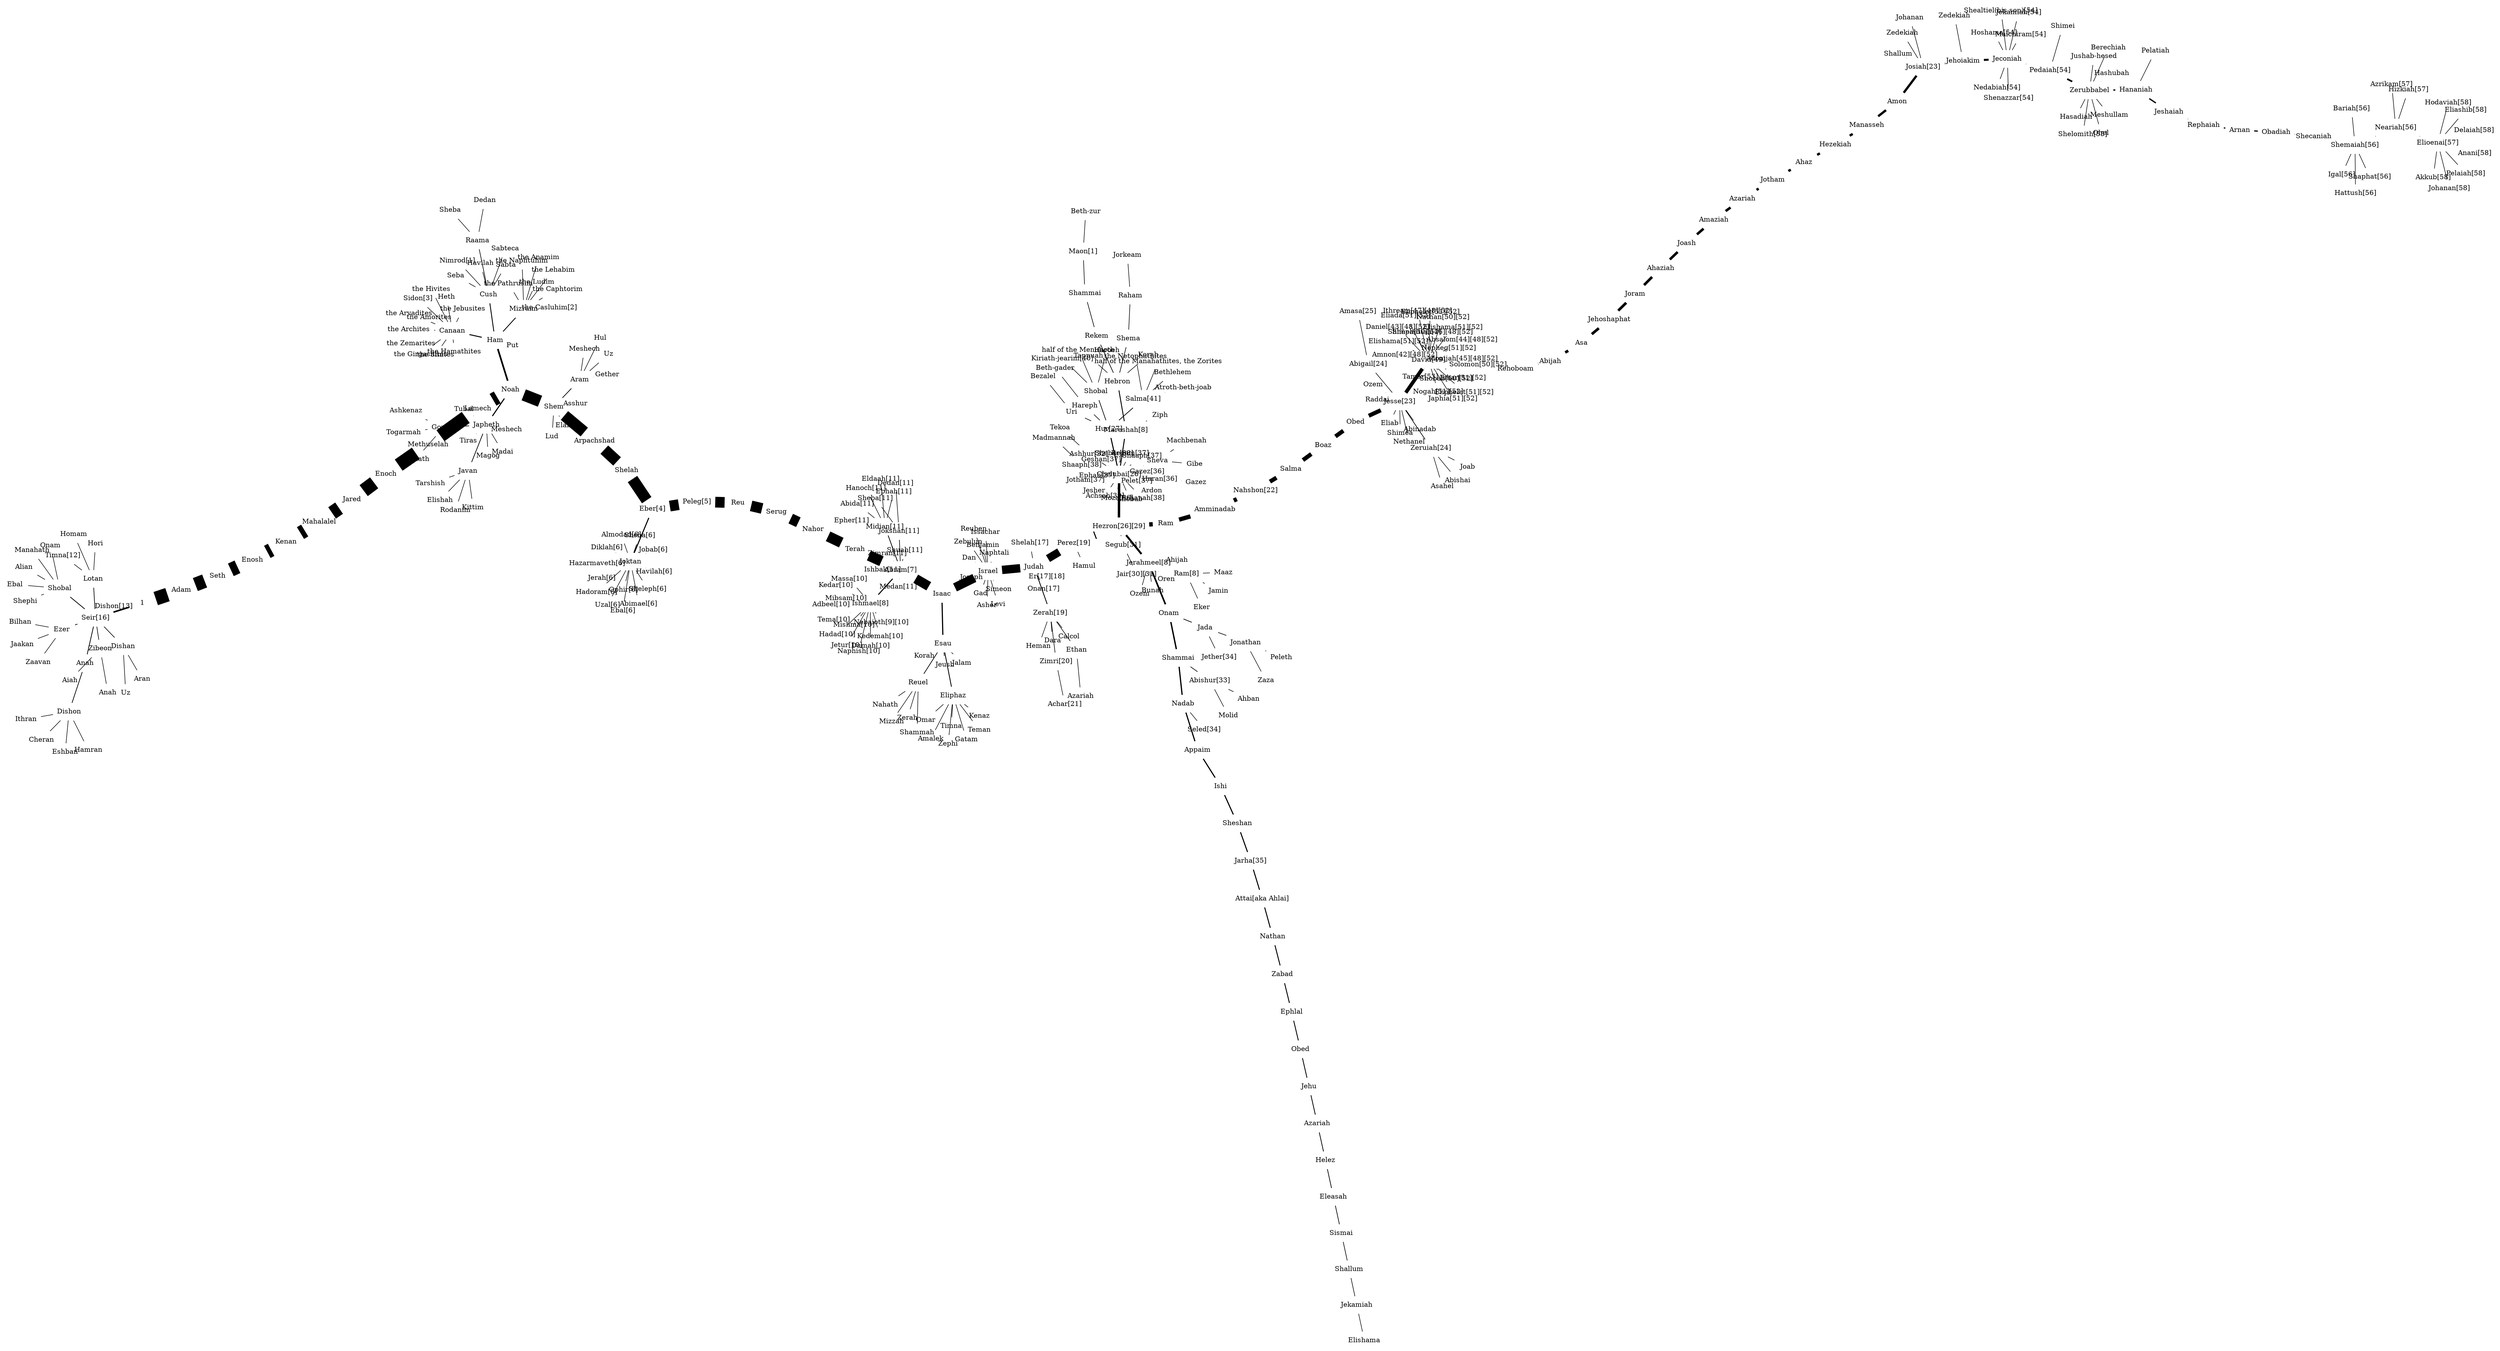 digraph G {
layout=neato
node [shape=plaintext]
10 [label="Adam"]
1 -> 10 [penwidth=28.6984126984 arrowhead=none]
11 [label="Seth"]
10 -> 11 [penwidth=28.619047619 arrowhead=none]
12 [label="Enosh"]
11 -> 12 [penwidth=28.5396825397 arrowhead=none]
13 [label="Kenan"]
12 -> 13 [penwidth=28.4603174603 arrowhead=none]
14 [label="Mahalalel"]
13 -> 14 [penwidth=28.380952381 arrowhead=none]
15 [label="Jared"]
14 -> 15 [penwidth=28.3015873016 arrowhead=none]
16 [label="Enoch"]
15 -> 16 [penwidth=28.2222222222 arrowhead=none]
17 [label="Methuselah"]
16 -> 17 [penwidth=28.1428571429 arrowhead=none]
18 [label="Lamech"]
17 -> 18 [penwidth=28.0634920635 arrowhead=none]
19 [label="Noah"]
18 -> 19 [penwidth=27.9841269841 arrowhead=none]
20 [label="Shem"]
19 -> 20 [penwidth=24.253968254 arrowhead=none]
21 [label="Elam"]
20 -> 21 [penwidth=1.07936507937 arrowhead=none]
22 [label="Asshur"]
20 -> 22 [penwidth=1.07936507937 arrowhead=none]
23 [label="Arpachshad"]
20 -> 23 [penwidth=23.5396825397 arrowhead=none]
24 [label="Shelah"]
23 -> 24 [penwidth=23.4603174603 arrowhead=none]
25 [label="Eber[4]"]
24 -> 25 [penwidth=23.380952381 arrowhead=none]
26 [label="Peleg[5]"]
25 -> 26 [penwidth=22.1904761905 arrowhead=none]
27 [label="Reu"]
26 -> 27 [penwidth=22.1111111111 arrowhead=none]
28 [label="Serug"]
27 -> 28 [penwidth=22.0317460317 arrowhead=none]
29 [label="Nahor"]
28 -> 29 [penwidth=21.9523809524 arrowhead=none]
30 [label="Terah"]
29 -> 30 [penwidth=21.873015873 arrowhead=none]
31 [label="Abram[7]"]
30 -> 31 [penwidth=21.7936507937 arrowhead=none]
32 [label="Isaac"]
31 -> 32 [penwidth=19.6507936508 arrowhead=none]
33 [label="Esau"]
32 -> 33 [penwidth=2.34920634921 arrowhead=none]
34 [label="Eliphaz"]
33 -> 34 [penwidth=1.63492063492 arrowhead=none]
35 [label="Teman"]
34 -> 35 [penwidth=1.07936507937 arrowhead=none]
36 [label="Omar"]
34 -> 36 [penwidth=1.07936507937 arrowhead=none]
37 [label="Zephi"]
34 -> 37 [penwidth=1.07936507937 arrowhead=none]
38 [label="Gatam"]
34 -> 38 [penwidth=1.07936507937 arrowhead=none]
39 [label="Kenaz"]
34 -> 39 [penwidth=1.07936507937 arrowhead=none]
40 [label="Timna"]
34 -> 40 [penwidth=1.07936507937 arrowhead=none]
41 [label="Amalek"]
34 -> 41 [penwidth=1.07936507937 arrowhead=none]
42 [label="Reuel"]
33 -> 42 [penwidth=1.39682539683 arrowhead=none]
43 [label="Nahath"]
42 -> 43 [penwidth=1.07936507937 arrowhead=none]
44 [label="Zerah"]
42 -> 44 [penwidth=1.07936507937 arrowhead=none]
45 [label="Shammah"]
42 -> 45 [penwidth=1.07936507937 arrowhead=none]
46 [label="Mizzah"]
42 -> 46 [penwidth=1.07936507937 arrowhead=none]
47 [label="Jeush"]
33 -> 47 [penwidth=1.07936507937 arrowhead=none]
48 [label="Jalam"]
33 -> 48 [penwidth=1.07936507937 arrowhead=none]
49 [label="Korah"]
33 -> 49 [penwidth=1.07936507937 arrowhead=none]
50 [label="Israel"]
32 -> 50 [penwidth=18.2222222222 arrowhead=none]
51 [label="Reuben"]
50 -> 51 [penwidth=1.07936507937 arrowhead=none]
52 [label="Simeon"]
50 -> 52 [penwidth=1.07936507937 arrowhead=none]
53 [label="Levi"]
50 -> 53 [penwidth=1.07936507937 arrowhead=none]
54 [label="Judah"]
50 -> 54 [penwidth=17.2698412698 arrowhead=none]
55 [label="Er[17][18]"]
54 -> 55 [penwidth=1.07936507937 arrowhead=none]
56 [label="Onan[17]"]
54 -> 56 [penwidth=1.07936507937 arrowhead=none]
57 [label="Shelah[17]"]
54 -> 57 [penwidth=1.07936507937 arrowhead=none]
58 [label="Perez[19]"]
54 -> 58 [penwidth=16.3174603175 arrowhead=none]
59 [label="Hezron[26][29]"]
58 -> 59 [penwidth=16.1587301587 arrowhead=none]
60 [label="Jerahmeel[8]"]
59 -> 60 [penwidth=4.01587301587 arrowhead=none]
61 [label="Ram[8]"]
60 -> 61 [penwidth=1.31746031746 arrowhead=none]
62 [label="Maaz"]
61 -> 62 [penwidth=1.07936507937 arrowhead=none]
63 [label="Jamin"]
61 -> 63 [penwidth=1.07936507937 arrowhead=none]
64 [label="Eker"]
61 -> 64 [penwidth=1.07936507937 arrowhead=none]
65 [label="Bunah"]
60 -> 65 [penwidth=1.07936507937 arrowhead=none]
66 [label="Oren"]
60 -> 66 [penwidth=1.07936507937 arrowhead=none]
67 [label="Ozem"]
60 -> 67 [penwidth=1.07936507937 arrowhead=none]
68 [label="Ahijah"]
60 -> 68 [penwidth=1.07936507937 arrowhead=none]
69 [label="Onam"]
60 -> 69 [penwidth=3.30158730159 arrowhead=none]
70 [label="Shammai"]
69 -> 70 [penwidth=2.8253968254 arrowhead=none]
71 [label="Nadab"]
70 -> 71 [penwidth=2.50793650794 arrowhead=none]
72 [label="Seled[34]"]
71 -> 72 [penwidth=1.07936507937 arrowhead=none]
73 [label="Appaim"]
71 -> 73 [penwidth=2.34920634921 arrowhead=none]
74 [label="Ishi"]
73 -> 74 [penwidth=2.26984126984 arrowhead=none]
75 [label="Sheshan"]
74 -> 75 [penwidth=2.19047619048 arrowhead=none]
76 [label="Jarha[35]"]
75 -> 76 [penwidth=2.11111111111 arrowhead=none]
77 [label="Attai[aka Ahlai]"]
76 -> 77 [penwidth=2.03174603175 arrowhead=none]
78 [label="Nathan"]
77 -> 78 [penwidth=1.95238095238 arrowhead=none]
79 [label="Zabad"]
78 -> 79 [penwidth=1.87301587302 arrowhead=none]
80 [label="Ephlal"]
79 -> 80 [penwidth=1.79365079365 arrowhead=none]
81 [label="Obed"]
80 -> 81 [penwidth=1.71428571429 arrowhead=none]
82 [label="Jehu"]
81 -> 82 [penwidth=1.63492063492 arrowhead=none]
83 [label="Azariah"]
82 -> 83 [penwidth=1.55555555556 arrowhead=none]
84 [label="Helez"]
83 -> 84 [penwidth=1.47619047619 arrowhead=none]
85 [label="Eleasah"]
84 -> 85 [penwidth=1.39682539683 arrowhead=none]
86 [label="Sismai"]
85 -> 86 [penwidth=1.31746031746 arrowhead=none]
87 [label="Shallum"]
86 -> 87 [penwidth=1.2380952381 arrowhead=none]
88 [label="Jekamiah"]
87 -> 88 [penwidth=1.15873015873 arrowhead=none]
89 [label="Elishama"]
88 -> 89 [penwidth=1.07936507937 arrowhead=none]
90 [label="Abishur[33]"]
70 -> 90 [penwidth=1.2380952381 arrowhead=none]
91 [label="Ahban"]
90 -> 91 [penwidth=1.07936507937 arrowhead=none]
92 [label="Molid"]
90 -> 92 [penwidth=1.07936507937 arrowhead=none]
93 [label="Jada"]
69 -> 93 [penwidth=1.39682539683 arrowhead=none]
94 [label="Jether[34]"]
93 -> 94 [penwidth=1.07936507937 arrowhead=none]
95 [label="Jonathan"]
93 -> 95 [penwidth=1.2380952381 arrowhead=none]
96 [label="Peleth"]
95 -> 96 [penwidth=1.07936507937 arrowhead=none]
97 [label="Zaza"]
95 -> 97 [penwidth=1.07936507937 arrowhead=none]
98 [label="Ram"]
59 -> 98 [penwidth=8.93650793651 arrowhead=none]
99 [label="Amminadab"]
98 -> 99 [penwidth=8.85714285714 arrowhead=none]
100 [label="Nahshon[22]"]
99 -> 100 [penwidth=8.77777777778 arrowhead=none]
101 [label="Salma"]
100 -> 101 [penwidth=8.69841269841 arrowhead=none]
102 [label="Boaz"]
101 -> 102 [penwidth=8.61904761905 arrowhead=none]
103 [label="Obed"]
102 -> 103 [penwidth=8.53968253968 arrowhead=none]
104 [label="Jesse[23]"]
103 -> 104 [penwidth=8.46031746032 arrowhead=none]
105 [label="Eliab"]
104 -> 105 [penwidth=1.07936507937 arrowhead=none]
106 [label="Abinadab"]
104 -> 106 [penwidth=1.07936507937 arrowhead=none]
107 [label="Shimea"]
104 -> 107 [penwidth=1.07936507937 arrowhead=none]
108 [label="Nethanel"]
104 -> 108 [penwidth=1.07936507937 arrowhead=none]
109 [label="Raddai"]
104 -> 109 [penwidth=1.07936507937 arrowhead=none]
110 [label="Ozem"]
104 -> 110 [penwidth=1.07936507937 arrowhead=none]
111 [label="David[49]"]
104 -> 111 [penwidth=7.42857142857 arrowhead=none]
112 [label="Amnon[42][48][52]"]
111 -> 112 [penwidth=1.07936507937 arrowhead=none]
113 [label="Daniel[43][48][52]"]
111 -> 113 [penwidth=1.07936507937 arrowhead=none]
114 [label="Absalom[44][48][52]"]
111 -> 114 [penwidth=1.07936507937 arrowhead=none]
115 [label="Adonijah[45][48][52]"]
111 -> 115 [penwidth=1.07936507937 arrowhead=none]
116 [label="Shephatiah[46][48][52]"]
111 -> 116 [penwidth=1.07936507937 arrowhead=none]
117 [label="Ithream[47][48][52]"]
111 -> 117 [penwidth=1.07936507937 arrowhead=none]
118 [label="Shimea[50][52]"]
111 -> 118 [penwidth=1.07936507937 arrowhead=none]
119 [label="Shobab[50][52]"]
111 -> 119 [penwidth=1.07936507937 arrowhead=none]
120 [label="Nathan[50][52]"]
111 -> 120 [penwidth=1.07936507937 arrowhead=none]
121 [label="Solomon[50][52]"]
111 -> 121 [penwidth=5.84126984127 arrowhead=none]
122 [label="Rehoboam"]
121 -> 122 [penwidth=5.7619047619 arrowhead=none]
123 [label="Abijah"]
122 -> 123 [penwidth=5.68253968254 arrowhead=none]
124 [label="Asa"]
123 -> 124 [penwidth=5.60317460317 arrowhead=none]
125 [label="Jehoshaphat"]
124 -> 125 [penwidth=5.52380952381 arrowhead=none]
126 [label="Joram"]
125 -> 126 [penwidth=5.44444444444 arrowhead=none]
127 [label="Ahaziah"]
126 -> 127 [penwidth=5.36507936508 arrowhead=none]
128 [label="Joash"]
127 -> 128 [penwidth=5.28571428571 arrowhead=none]
129 [label="Amaziah"]
128 -> 129 [penwidth=5.20634920635 arrowhead=none]
130 [label="Azariah"]
129 -> 130 [penwidth=5.12698412698 arrowhead=none]
131 [label="Jotham"]
130 -> 131 [penwidth=5.04761904762 arrowhead=none]
132 [label="Ahaz"]
131 -> 132 [penwidth=4.96825396825 arrowhead=none]
133 [label="Hezekiah"]
132 -> 133 [penwidth=4.88888888889 arrowhead=none]
134 [label="Manasseh"]
133 -> 134 [penwidth=4.80952380952 arrowhead=none]
135 [label="Amon"]
134 -> 135 [penwidth=4.73015873016 arrowhead=none]
136 [label="Josiah[23]"]
135 -> 136 [penwidth=4.65079365079 arrowhead=none]
137 [label="Johanan"]
136 -> 137 [penwidth=1.07936507937 arrowhead=none]
138 [label="Jehoiakim"]
136 -> 138 [penwidth=4.33333333333 arrowhead=none]
139 [label="Jeconiah"]
138 -> 139 [penwidth=4.1746031746 arrowhead=none]
140 [label="Shealtiel(his son)[54]"]
139 -> 140 [penwidth=1.07936507937 arrowhead=none]
141 [label="Malchiram[54]"]
139 -> 141 [penwidth=1.07936507937 arrowhead=none]
142 [label="Pedaiah[54]"]
139 -> 142 [penwidth=3.61904761905 arrowhead=none]
143 [label="Zerubbabel"]
142 -> 143 [penwidth=3.46031746032 arrowhead=none]
144 [label="Meshullam"]
143 -> 144 [penwidth=1.07936507937 arrowhead=none]
145 [label="Hananiah"]
143 -> 145 [penwidth=2.8253968254 arrowhead=none]
146 [label="Pelatiah"]
145 -> 146 [penwidth=1.07936507937 arrowhead=none]
147 [label="Jeshaiah"]
145 -> 147 [penwidth=2.66666666667 arrowhead=none]
148 [label="Rephaiah"]
147 -> 148 [penwidth=2.5873015873 arrowhead=none]
149 [label="Arnan"]
148 -> 149 [penwidth=2.50793650794 arrowhead=none]
150 [label="Obadiah"]
149 -> 150 [penwidth=2.42857142857 arrowhead=none]
151 [label="Shecaniah"]
150 -> 151 [penwidth=2.34920634921 arrowhead=none]
152 [label="Shemaiah[56]"]
151 -> 152 [penwidth=2.26984126984 arrowhead=none]
153 [label="Hattush[56]"]
152 -> 153 [penwidth=1.07936507937 arrowhead=none]
154 [label="Igal[56]"]
152 -> 154 [penwidth=1.07936507937 arrowhead=none]
155 [label="Bariah[56]"]
152 -> 155 [penwidth=1.07936507937 arrowhead=none]
156 [label="Neariah[56]"]
152 -> 156 [penwidth=1.87301587302 arrowhead=none]
157 [label="Elioenai[57]"]
156 -> 157 [penwidth=1.63492063492 arrowhead=none]
158 [label="Hodaviah[58]"]
157 -> 158 [penwidth=1.07936507937 arrowhead=none]
159 [label="Eliashib[58]"]
157 -> 159 [penwidth=1.07936507937 arrowhead=none]
160 [label="Pelaiah[58]"]
157 -> 160 [penwidth=1.07936507937 arrowhead=none]
161 [label="Akkub[58]"]
157 -> 161 [penwidth=1.07936507937 arrowhead=none]
162 [label="Johanan[58]"]
157 -> 162 [penwidth=1.07936507937 arrowhead=none]
163 [label="Delaiah[58]"]
157 -> 163 [penwidth=1.07936507937 arrowhead=none]
164 [label="Anani[58]"]
157 -> 164 [penwidth=1.07936507937 arrowhead=none]
165 [label="Hizkiah[57]"]
156 -> 165 [penwidth=1.07936507937 arrowhead=none]
166 [label="Azrikam[57]"]
156 -> 166 [penwidth=1.07936507937 arrowhead=none]
167 [label="Shaphat[56]"]
152 -> 167 [penwidth=1.07936507937 arrowhead=none]
168 [label="Shelomith[55]"]
143 -> 168 [penwidth=1.07936507937 arrowhead=none]
169 [label="Hashubah"]
143 -> 169 [penwidth=1.07936507937 arrowhead=none]
170 [label="Ohel"]
143 -> 170 [penwidth=1.07936507937 arrowhead=none]
171 [label="Berechiah"]
143 -> 171 [penwidth=1.07936507937 arrowhead=none]
172 [label="Hasadiah"]
143 -> 172 [penwidth=1.07936507937 arrowhead=none]
173 [label="Jushab-hesed"]
143 -> 173 [penwidth=1.07936507937 arrowhead=none]
174 [label="Shimei"]
142 -> 174 [penwidth=1.07936507937 arrowhead=none]
175 [label="Shenazzar[54]"]
139 -> 175 [penwidth=1.07936507937 arrowhead=none]
176 [label="Jekamiah[54]"]
139 -> 176 [penwidth=1.07936507937 arrowhead=none]
177 [label="Hoshama[54]"]
139 -> 177 [penwidth=1.07936507937 arrowhead=none]
178 [label="Nedabiah[54]"]
139 -> 178 [penwidth=1.07936507937 arrowhead=none]
179 [label="Zedekiah"]
138 -> 179 [penwidth=1.07936507937 arrowhead=none]
180 [label="Zedekiah"]
136 -> 180 [penwidth=1.07936507937 arrowhead=none]
181 [label="Shallum"]
136 -> 181 [penwidth=1.07936507937 arrowhead=none]
182 [label="Ibhar[51][52]"]
111 -> 182 [penwidth=1.07936507937 arrowhead=none]
183 [label="Elishama[51][52]"]
111 -> 183 [penwidth=1.07936507937 arrowhead=none]
184 [label="Eliphelet[51][52]"]
111 -> 184 [penwidth=1.07936507937 arrowhead=none]
185 [label="Nogah[51][52]"]
111 -> 185 [penwidth=1.07936507937 arrowhead=none]
186 [label="Nepheg[51][52]"]
111 -> 186 [penwidth=1.07936507937 arrowhead=none]
187 [label="Japhia[51][52]"]
111 -> 187 [penwidth=1.07936507937 arrowhead=none]
188 [label="Elishama[51][52]"]
111 -> 188 [penwidth=1.07936507937 arrowhead=none]
189 [label="Eliada[51][52]"]
111 -> 189 [penwidth=1.07936507937 arrowhead=none]
190 [label="Eliphelet[51][52]"]
111 -> 190 [penwidth=1.07936507937 arrowhead=none]
191 [label="Tamar[53]"]
111 -> 191 [penwidth=1.07936507937 arrowhead=none]
192 [label="Zeruiah[24]"]
104 -> 192 [penwidth=1.31746031746 arrowhead=none]
193 [label="Abishai"]
192 -> 193 [penwidth=1.07936507937 arrowhead=none]
194 [label="Joab"]
192 -> 194 [penwidth=1.07936507937 arrowhead=none]
195 [label="Asahel"]
192 -> 195 [penwidth=1.07936507937 arrowhead=none]
196 [label="Abigail[24]"]
104 -> 196 [penwidth=1.15873015873 arrowhead=none]
197 [label="Amasa[25]"]
196 -> 197 [penwidth=1.07936507937 arrowhead=none]
198 [label="Chelubai[26]"]
59 -> 198 [penwidth=4.96825396825 arrowhead=none]
199 [label="Jesher"]
198 -> 199 [penwidth=1.07936507937 arrowhead=none]
200 [label="Shobab"]
198 -> 200 [penwidth=1.07936507937 arrowhead=none]
201 [label="Ardon"]
198 -> 201 [penwidth=1.07936507937 arrowhead=none]
202 [label="Hur[27]"]
198 -> 202 [penwidth=2.11111111111 arrowhead=none]
203 [label="Uri"]
202 -> 203 [penwidth=1.15873015873 arrowhead=none]
204 [label="Bezalel"]
203 -> 204 [penwidth=1.07936507937 arrowhead=none]
205 [label="Shobal"]
202 -> 205 [penwidth=1.31746031746 arrowhead=none]
206 [label="Kiriath-jearim[40]"]
205 -> 206 [penwidth=1.07936507937 arrowhead=none]
207 [label="Haroeh"]
205 -> 207 [penwidth=1.07936507937 arrowhead=none]
208 [label="half of the Menuhoth"]
205 -> 208 [penwidth=1.07936507937 arrowhead=none]
209 [label="Salma[41]"]
202 -> 209 [penwidth=1.39682539683 arrowhead=none]
210 [label="Bethlehem"]
209 -> 210 [penwidth=1.07936507937 arrowhead=none]
211 [label="the Netophathites"]
209 -> 211 [penwidth=1.07936507937 arrowhead=none]
212 [label="Atroth-beth-joab"]
209 -> 212 [penwidth=1.07936507937 arrowhead=none]
213 [label="half of the Manahathites, the Zorites"]
209 -> 213 [penwidth=1.07936507937 arrowhead=none]
214 [label="Hareph"]
202 -> 214 [penwidth=1.15873015873 arrowhead=none]
215 [label="Beth-gader"]
214 -> 215 [penwidth=1.07936507937 arrowhead=none]
216 [label="Ashhur[32]"]
198 -> 216 [penwidth=1.15873015873 arrowhead=none]
217 [label="Tekoa"]
216 -> 217 [penwidth=1.07936507937 arrowhead=none]
218 [label="Mareshah[8]"]
198 -> 218 [penwidth=1.95238095238 arrowhead=none]
219 [label="Ziph"]
218 -> 219 [penwidth=1.07936507937 arrowhead=none]
220 [label="Hebron"]
218 -> 220 [penwidth=1.79365079365 arrowhead=none]
221 [label="Korah"]
220 -> 221 [penwidth=1.07936507937 arrowhead=none]
222 [label="Tappuah"]
220 -> 222 [penwidth=1.07936507937 arrowhead=none]
223 [label="Rekem"]
220 -> 223 [penwidth=1.31746031746 arrowhead=none]
224 [label="Shammai"]
223 -> 224 [penwidth=1.2380952381 arrowhead=none]
225 [label="Maon[1]"]
224 -> 225 [penwidth=1.15873015873 arrowhead=none]
226 [label="Beth-zur"]
225 -> 226 [penwidth=1.07936507937 arrowhead=none]
227 [label="Shema"]
220 -> 227 [penwidth=1.2380952381 arrowhead=none]
228 [label="Raham"]
227 -> 228 [penwidth=1.15873015873 arrowhead=none]
229 [label="Jorkeam"]
228 -> 229 [penwidth=1.07936507937 arrowhead=none]
230 [label="Haran[36]"]
198 -> 230 [penwidth=1.15873015873 arrowhead=none]
231 [label="Gazez"]
230 -> 231 [penwidth=1.07936507937 arrowhead=none]
232 [label="Moza[36]"]
198 -> 232 [penwidth=1.07936507937 arrowhead=none]
233 [label="Gazez[36]"]
198 -> 233 [penwidth=1.07936507937 arrowhead=none]
234 [label="Regem[37]"]
198 -> 234 [penwidth=1.07936507937 arrowhead=none]
235 [label="Jotham[37]"]
198 -> 235 [penwidth=1.07936507937 arrowhead=none]
236 [label="Geshan[37]"]
198 -> 236 [penwidth=1.07936507937 arrowhead=none]
237 [label="Pelet[37]"]
198 -> 237 [penwidth=1.07936507937 arrowhead=none]
238 [label="Ephah[37]"]
198 -> 238 [penwidth=1.07936507937 arrowhead=none]
239 [label="Shaaph[37]"]
198 -> 239 [penwidth=1.07936507937 arrowhead=none]
240 [label="Sheber[38]"]
198 -> 240 [penwidth=1.07936507937 arrowhead=none]
241 [label="Tirhanah[38]"]
198 -> 241 [penwidth=1.07936507937 arrowhead=none]
242 [label="Shaaph[38]"]
198 -> 242 [penwidth=1.15873015873 arrowhead=none]
243 [label="Madmannah"]
242 -> 243 [penwidth=1.07936507937 arrowhead=none]
244 [label="Sheva"]
198 -> 244 [penwidth=1.2380952381 arrowhead=none]
245 [label="Machbenah"]
244 -> 245 [penwidth=1.07936507937 arrowhead=none]
246 [label="Gibe"]
244 -> 246 [penwidth=1.07936507937 arrowhead=none]
247 [label="Achsah[39]"]
198 -> 247 [penwidth=1.07936507937 arrowhead=none]
248 [label="Segub[31]"]
59 -> 248 [penwidth=1.15873015873 arrowhead=none]
249 [label="Jair[30][31]"]
248 -> 249 [penwidth=1.07936507937 arrowhead=none]
250 [label="Hamul"]
58 -> 250 [penwidth=1.07936507937 arrowhead=none]
251 [label="Zerah[19]"]
54 -> 251 [penwidth=1.63492063492 arrowhead=none]
252 [label="Zimri[20]"]
251 -> 252 [penwidth=1.15873015873 arrowhead=none]
253 [label="Achar[21]"]
252 -> 253 [penwidth=1.07936507937 arrowhead=none]
254 [label="Ethan"]
251 -> 254 [penwidth=1.15873015873 arrowhead=none]
255 [label="Azariah"]
254 -> 255 [penwidth=1.07936507937 arrowhead=none]
256 [label="Heman"]
251 -> 256 [penwidth=1.07936507937 arrowhead=none]
257 [label="Calcol"]
251 -> 257 [penwidth=1.07936507937 arrowhead=none]
258 [label="Dara"]
251 -> 258 [penwidth=1.07936507937 arrowhead=none]
259 [label="Issachar"]
50 -> 259 [penwidth=1.07936507937 arrowhead=none]
260 [label="Zebulun"]
50 -> 260 [penwidth=1.07936507937 arrowhead=none]
261 [label="Dan"]
50 -> 261 [penwidth=1.07936507937 arrowhead=none]
262 [label="Joseph"]
50 -> 262 [penwidth=1.07936507937 arrowhead=none]
263 [label="Benjamin"]
50 -> 263 [penwidth=1.07936507937 arrowhead=none]
264 [label="Naphtali"]
50 -> 264 [penwidth=1.07936507937 arrowhead=none]
265 [label="Gad"]
50 -> 265 [penwidth=1.07936507937 arrowhead=none]
266 [label="Asher"]
50 -> 266 [penwidth=1.07936507937 arrowhead=none]
267 [label="Ishmael[8]"]
31 -> 267 [penwidth=2.03174603175 arrowhead=none]
268 [label="Nebaioth[9][10]"]
267 -> 268 [penwidth=1.07936507937 arrowhead=none]
269 [label="Kedar[10]"]
267 -> 269 [penwidth=1.07936507937 arrowhead=none]
270 [label="Adbeel[10]"]
267 -> 270 [penwidth=1.07936507937 arrowhead=none]
271 [label="Mibsam[10]"]
267 -> 271 [penwidth=1.07936507937 arrowhead=none]
272 [label="Mishma[10]"]
267 -> 272 [penwidth=1.07936507937 arrowhead=none]
273 [label="Dumah[10]"]
267 -> 273 [penwidth=1.07936507937 arrowhead=none]
274 [label="Massa[10]"]
267 -> 274 [penwidth=1.07936507937 arrowhead=none]
275 [label="Hadad[10]"]
267 -> 275 [penwidth=1.07936507937 arrowhead=none]
276 [label="Tema[10]"]
267 -> 276 [penwidth=1.07936507937 arrowhead=none]
277 [label="Jetur[10]"]
267 -> 277 [penwidth=1.07936507937 arrowhead=none]
278 [label="Naphish[10]"]
267 -> 278 [penwidth=1.07936507937 arrowhead=none]
279 [label="Kedemah[10]"]
267 -> 279 [penwidth=1.07936507937 arrowhead=none]
280 [label="Zimran[11]"]
31 -> 280 [penwidth=1.07936507937 arrowhead=none]
281 [label="Jokshan[11]"]
31 -> 281 [penwidth=1.2380952381 arrowhead=none]
282 [label="Sheba[11]"]
281 -> 282 [penwidth=1.07936507937 arrowhead=none]
283 [label="Dedan[11]"]
281 -> 283 [penwidth=1.07936507937 arrowhead=none]
284 [label="Medan[11]"]
31 -> 284 [penwidth=1.07936507937 arrowhead=none]
285 [label="Midian[11]"]
31 -> 285 [penwidth=1.47619047619 arrowhead=none]
286 [label="Ephah[11]"]
285 -> 286 [penwidth=1.07936507937 arrowhead=none]
287 [label="Epher[11]"]
285 -> 287 [penwidth=1.07936507937 arrowhead=none]
288 [label="Hanoch[11]"]
285 -> 288 [penwidth=1.07936507937 arrowhead=none]
289 [label="Abida[11]"]
285 -> 289 [penwidth=1.07936507937 arrowhead=none]
290 [label="Eldaah[11]"]
285 -> 290 [penwidth=1.07936507937 arrowhead=none]
291 [label="Ishbak[11]"]
31 -> 291 [penwidth=1.07936507937 arrowhead=none]
292 [label="Shuah[11]"]
31 -> 292 [penwidth=1.07936507937 arrowhead=none]
293 [label="Joktan"]
25 -> 293 [penwidth=2.11111111111 arrowhead=none]
294 [label="Almodad[6]"]
293 -> 294 [penwidth=1.07936507937 arrowhead=none]
295 [label="Sheleph[6]"]
293 -> 295 [penwidth=1.07936507937 arrowhead=none]
296 [label="Hazarmaveth[6]"]
293 -> 296 [penwidth=1.07936507937 arrowhead=none]
297 [label="Jerah[6]"]
293 -> 297 [penwidth=1.07936507937 arrowhead=none]
298 [label="Hadoram[6]"]
293 -> 298 [penwidth=1.07936507937 arrowhead=none]
299 [label="Uzal[6]"]
293 -> 299 [penwidth=1.07936507937 arrowhead=none]
300 [label="Diklah[6]"]
293 -> 300 [penwidth=1.07936507937 arrowhead=none]
301 [label="Ebal[6]"]
293 -> 301 [penwidth=1.07936507937 arrowhead=none]
302 [label="Abimael[6]"]
293 -> 302 [penwidth=1.07936507937 arrowhead=none]
303 [label="Sheba[6]"]
293 -> 303 [penwidth=1.07936507937 arrowhead=none]
304 [label="Ophir[6]"]
293 -> 304 [penwidth=1.07936507937 arrowhead=none]
305 [label="Havilah[6]"]
293 -> 305 [penwidth=1.07936507937 arrowhead=none]
306 [label="Jobab[6]"]
293 -> 306 [penwidth=1.07936507937 arrowhead=none]
307 [label="Lud"]
20 -> 307 [penwidth=1.07936507937 arrowhead=none]
308 [label="Aram"]
20 -> 308 [penwidth=1.39682539683 arrowhead=none]
309 [label="Uz"]
308 -> 309 [penwidth=1.07936507937 arrowhead=none]
310 [label="Hul"]
308 -> 310 [penwidth=1.07936507937 arrowhead=none]
311 [label="Gether"]
308 -> 311 [penwidth=1.07936507937 arrowhead=none]
312 [label="Meshech"]
308 -> 312 [penwidth=1.07936507937 arrowhead=none]
313 [label="Ham"]
19 -> 313 [penwidth=3.46031746032 arrowhead=none]
314 [label="Cush"]
313 -> 314 [penwidth=1.71428571429 arrowhead=none]
315 [label="Seba"]
314 -> 315 [penwidth=1.07936507937 arrowhead=none]
316 [label="Havilah"]
314 -> 316 [penwidth=1.07936507937 arrowhead=none]
317 [label="Sabta"]
314 -> 317 [penwidth=1.07936507937 arrowhead=none]
318 [label="Raama"]
314 -> 318 [penwidth=1.2380952381 arrowhead=none]
319 [label="Sheba"]
318 -> 319 [penwidth=1.07936507937 arrowhead=none]
320 [label="Dedan"]
318 -> 320 [penwidth=1.07936507937 arrowhead=none]
321 [label="Sabteca"]
314 -> 321 [penwidth=1.07936507937 arrowhead=none]
322 [label="Nimrod[1]"]
314 -> 322 [penwidth=1.07936507937 arrowhead=none]
323 [label="Mizraim"]
313 -> 323 [penwidth=1.63492063492 arrowhead=none]
324 [label="the Ludim"]
323 -> 324 [penwidth=1.07936507937 arrowhead=none]
325 [label="the Anamim"]
323 -> 325 [penwidth=1.07936507937 arrowhead=none]
326 [label="the Lehabim"]
323 -> 326 [penwidth=1.07936507937 arrowhead=none]
327 [label="the Naphtuhim"]
323 -> 327 [penwidth=1.07936507937 arrowhead=none]
328 [label="the Pathrusim"]
323 -> 328 [penwidth=1.07936507937 arrowhead=none]
329 [label="the Casluhim[2]"]
323 -> 329 [penwidth=1.07936507937 arrowhead=none]
330 [label="the Caphtorim"]
323 -> 330 [penwidth=1.07936507937 arrowhead=none]
331 [label="Put"]
313 -> 331 [penwidth=1.07936507937 arrowhead=none]
332 [label="Canaan"]
313 -> 332 [penwidth=1.95238095238 arrowhead=none]
333 [label="Sidon[3]"]
332 -> 333 [penwidth=1.07936507937 arrowhead=none]
334 [label="Heth"]
332 -> 334 [penwidth=1.07936507937 arrowhead=none]
335 [label="the Jebusites"]
332 -> 335 [penwidth=1.07936507937 arrowhead=none]
336 [label="the Amorites"]
332 -> 336 [penwidth=1.07936507937 arrowhead=none]
337 [label="the Girgashites"]
332 -> 337 [penwidth=1.07936507937 arrowhead=none]
338 [label="the Hivites"]
332 -> 338 [penwidth=1.07936507937 arrowhead=none]
339 [label="the Archites"]
332 -> 339 [penwidth=1.07936507937 arrowhead=none]
340 [label="the Sinites"]
332 -> 340 [penwidth=1.07936507937 arrowhead=none]
341 [label="the Arvadites"]
332 -> 341 [penwidth=1.07936507937 arrowhead=none]
342 [label="the Zemarites"]
332 -> 342 [penwidth=1.07936507937 arrowhead=none]
343 [label="the Hamathites"]
332 -> 343 [penwidth=1.07936507937 arrowhead=none]
344 [label="Japheth"]
19 -> 344 [penwidth=2.19047619048 arrowhead=none]
345 [label="Gomer"]
344 -> 345 [penwidth=1.31746031746 arrowhead=none]
346 [label="Ashkenaz"]
345 -> 346 [penwidth=1.07936507937 arrowhead=none]
347 [label="Diphath"]
345 -> 347 [penwidth=1.07936507937 arrowhead=none]
348 [label="Togarmah"]
345 -> 348 [penwidth=1.07936507937 arrowhead=none]
349 [label="Magog"]
344 -> 349 [penwidth=1.07936507937 arrowhead=none]
350 [label="Madai"]
344 -> 350 [penwidth=1.07936507937 arrowhead=none]
351 [label="Javan"]
344 -> 351 [penwidth=1.39682539683 arrowhead=none]
352 [label="Elishah"]
351 -> 352 [penwidth=1.07936507937 arrowhead=none]
353 [label="Tarshish"]
351 -> 353 [penwidth=1.07936507937 arrowhead=none]
354 [label="Kittim"]
351 -> 354 [penwidth=1.07936507937 arrowhead=none]
355 [label="Rodanim"]
351 -> 355 [penwidth=1.07936507937 arrowhead=none]
356 [label="Tubal"]
344 -> 356 [penwidth=1.07936507937 arrowhead=none]
357 [label="Meshech"]
344 -> 357 [penwidth=1.07936507937 arrowhead=none]
358 [label="Tiras"]
344 -> 358 [penwidth=1.07936507937 arrowhead=none]
359 [label="Seir[16]"]
1 -> 359 [penwidth=3.22222222222 arrowhead=none]
360 [label="Lotan"]
359 -> 360 [penwidth=1.31746031746 arrowhead=none]
361 [label="Hori"]
360 -> 361 [penwidth=1.07936507937 arrowhead=none]
362 [label="Homam"]
360 -> 362 [penwidth=1.07936507937 arrowhead=none]
363 [label="Timna[12]"]
360 -> 363 [penwidth=1.07936507937 arrowhead=none]
364 [label="Shobal"]
359 -> 364 [penwidth=1.47619047619 arrowhead=none]
365 [label="Alian"]
364 -> 365 [penwidth=1.07936507937 arrowhead=none]
366 [label="Manahath"]
364 -> 366 [penwidth=1.07936507937 arrowhead=none]
367 [label="Ebal"]
364 -> 367 [penwidth=1.07936507937 arrowhead=none]
368 [label="Shephi"]
364 -> 368 [penwidth=1.07936507937 arrowhead=none]
369 [label="Onam"]
364 -> 369 [penwidth=1.07936507937 arrowhead=none]
370 [label="Zibeon"]
359 -> 370 [penwidth=1.2380952381 arrowhead=none]
371 [label="Aiah"]
370 -> 371 [penwidth=1.07936507937 arrowhead=none]
372 [label="Anah"]
370 -> 372 [penwidth=1.07936507937 arrowhead=none]
373 [label="Anah"]
359 -> 373 [penwidth=1.47619047619 arrowhead=none]
374 [label="Dishon"]
373 -> 374 [penwidth=1.39682539683 arrowhead=none]
375 [label="Hamran"]
374 -> 375 [penwidth=1.07936507937 arrowhead=none]
376 [label="Eshban"]
374 -> 376 [penwidth=1.07936507937 arrowhead=none]
377 [label="Ithran"]
374 -> 377 [penwidth=1.07936507937 arrowhead=none]
378 [label="Cheran"]
374 -> 378 [penwidth=1.07936507937 arrowhead=none]
379 [label="Dishon[13]"]
359 -> 379 [penwidth=1.07936507937 arrowhead=none]
380 [label="Ezer"]
359 -> 380 [penwidth=1.31746031746 arrowhead=none]
381 [label="Bilhan"]
380 -> 381 [penwidth=1.07936507937 arrowhead=none]
382 [label="Zaavan"]
380 -> 382 [penwidth=1.07936507937 arrowhead=none]
383 [label="Jaakan"]
380 -> 383 [penwidth=1.07936507937 arrowhead=none]
384 [label="Dishan"]
359 -> 384 [penwidth=1.2380952381 arrowhead=none]
385 [label="Uz"]
384 -> 385 [penwidth=1.07936507937 arrowhead=none]
386 [label="Aran"]
384 -> 386 [penwidth=1.07936507937 arrowhead=none]

}